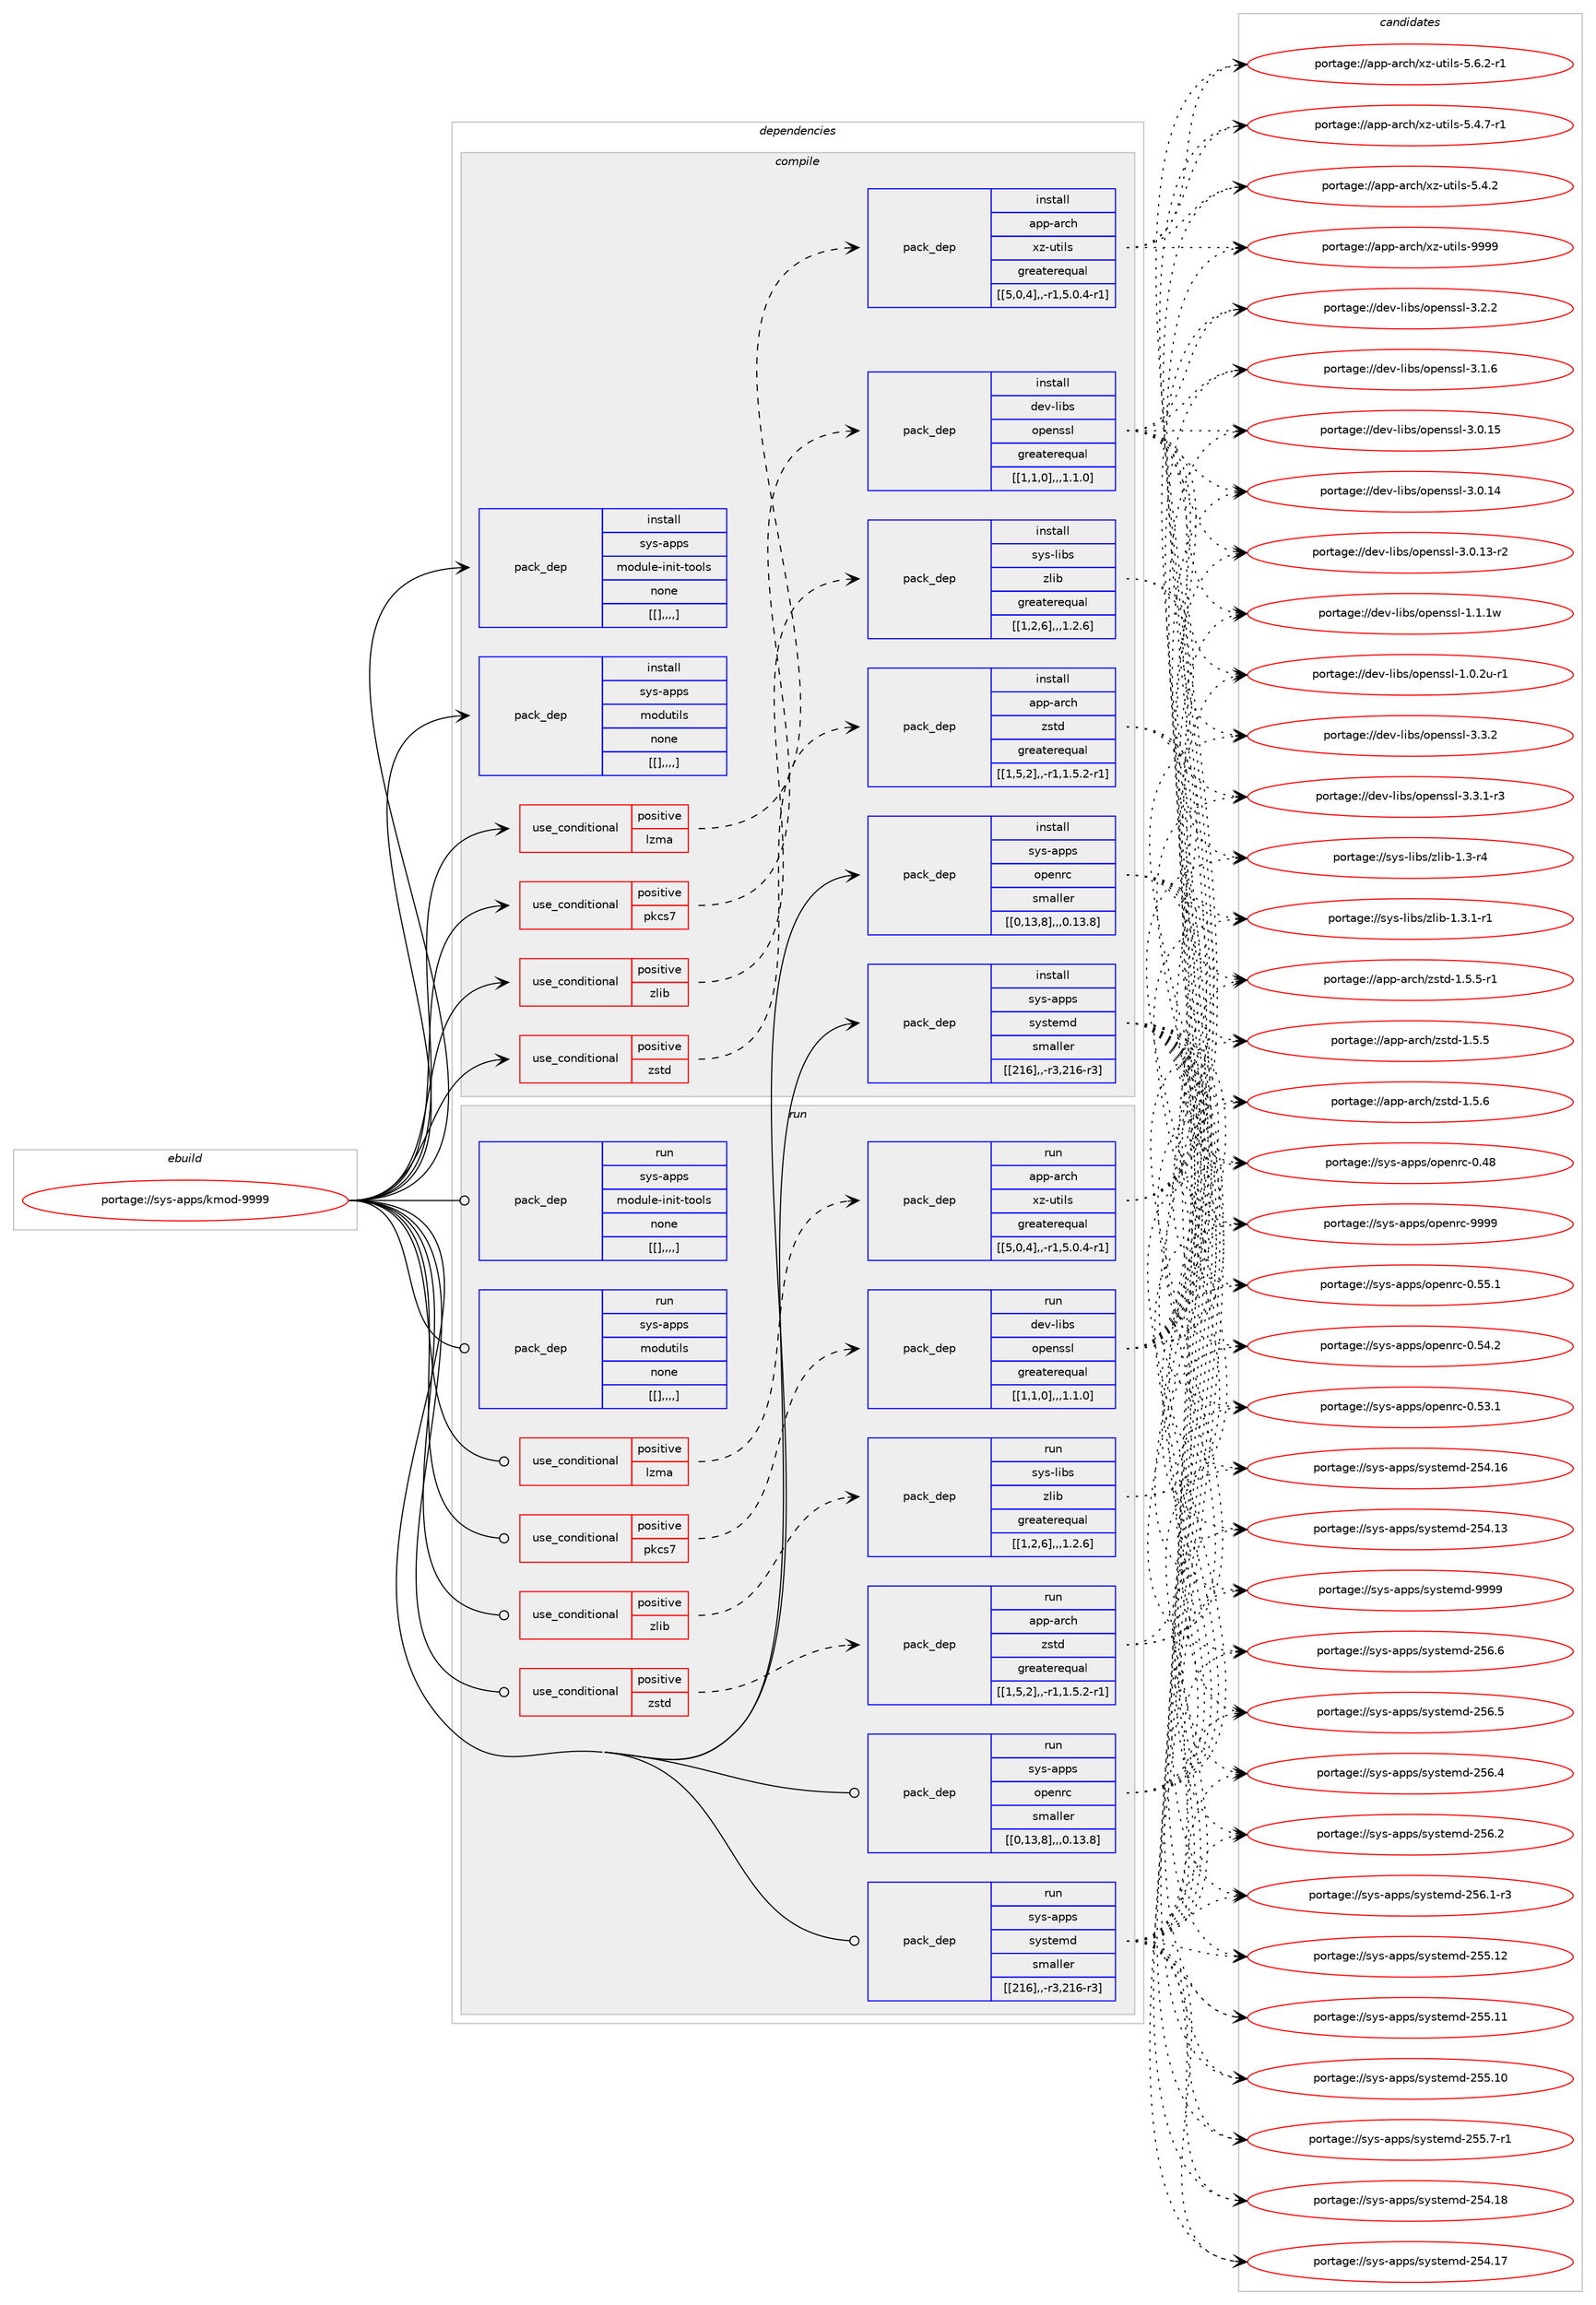 digraph prolog {

# *************
# Graph options
# *************

newrank=true;
concentrate=true;
compound=true;
graph [rankdir=LR,fontname=Helvetica,fontsize=10,ranksep=1.5];#, ranksep=2.5, nodesep=0.2];
edge  [arrowhead=vee];
node  [fontname=Helvetica,fontsize=10];

# **********
# The ebuild
# **********

subgraph cluster_leftcol {
color=gray;
label=<<i>ebuild</i>>;
id [label="portage://sys-apps/kmod-9999", color=red, width=4, href="../sys-apps/kmod-9999.svg"];
}

# ****************
# The dependencies
# ****************

subgraph cluster_midcol {
color=gray;
label=<<i>dependencies</i>>;
subgraph cluster_compile {
fillcolor="#eeeeee";
style=filled;
label=<<i>compile</i>>;
subgraph cond6735 {
dependency17805 [label=<<TABLE BORDER="0" CELLBORDER="1" CELLSPACING="0" CELLPADDING="4"><TR><TD ROWSPAN="3" CELLPADDING="10">use_conditional</TD></TR><TR><TD>positive</TD></TR><TR><TD>lzma</TD></TR></TABLE>>, shape=none, color=red];
subgraph pack11019 {
dependency17806 [label=<<TABLE BORDER="0" CELLBORDER="1" CELLSPACING="0" CELLPADDING="4" WIDTH="220"><TR><TD ROWSPAN="6" CELLPADDING="30">pack_dep</TD></TR><TR><TD WIDTH="110">install</TD></TR><TR><TD>app-arch</TD></TR><TR><TD>xz-utils</TD></TR><TR><TD>greaterequal</TD></TR><TR><TD>[[5,0,4],,-r1,5.0.4-r1]</TD></TR></TABLE>>, shape=none, color=blue];
}
dependency17805:e -> dependency17806:w [weight=20,style="dashed",arrowhead="vee"];
}
id:e -> dependency17805:w [weight=20,style="solid",arrowhead="vee"];
subgraph cond6736 {
dependency17807 [label=<<TABLE BORDER="0" CELLBORDER="1" CELLSPACING="0" CELLPADDING="4"><TR><TD ROWSPAN="3" CELLPADDING="10">use_conditional</TD></TR><TR><TD>positive</TD></TR><TR><TD>pkcs7</TD></TR></TABLE>>, shape=none, color=red];
subgraph pack11020 {
dependency17808 [label=<<TABLE BORDER="0" CELLBORDER="1" CELLSPACING="0" CELLPADDING="4" WIDTH="220"><TR><TD ROWSPAN="6" CELLPADDING="30">pack_dep</TD></TR><TR><TD WIDTH="110">install</TD></TR><TR><TD>dev-libs</TD></TR><TR><TD>openssl</TD></TR><TR><TD>greaterequal</TD></TR><TR><TD>[[1,1,0],,,1.1.0]</TD></TR></TABLE>>, shape=none, color=blue];
}
dependency17807:e -> dependency17808:w [weight=20,style="dashed",arrowhead="vee"];
}
id:e -> dependency17807:w [weight=20,style="solid",arrowhead="vee"];
subgraph cond6737 {
dependency17809 [label=<<TABLE BORDER="0" CELLBORDER="1" CELLSPACING="0" CELLPADDING="4"><TR><TD ROWSPAN="3" CELLPADDING="10">use_conditional</TD></TR><TR><TD>positive</TD></TR><TR><TD>zlib</TD></TR></TABLE>>, shape=none, color=red];
subgraph pack11021 {
dependency17810 [label=<<TABLE BORDER="0" CELLBORDER="1" CELLSPACING="0" CELLPADDING="4" WIDTH="220"><TR><TD ROWSPAN="6" CELLPADDING="30">pack_dep</TD></TR><TR><TD WIDTH="110">install</TD></TR><TR><TD>sys-libs</TD></TR><TR><TD>zlib</TD></TR><TR><TD>greaterequal</TD></TR><TR><TD>[[1,2,6],,,1.2.6]</TD></TR></TABLE>>, shape=none, color=blue];
}
dependency17809:e -> dependency17810:w [weight=20,style="dashed",arrowhead="vee"];
}
id:e -> dependency17809:w [weight=20,style="solid",arrowhead="vee"];
subgraph cond6738 {
dependency17811 [label=<<TABLE BORDER="0" CELLBORDER="1" CELLSPACING="0" CELLPADDING="4"><TR><TD ROWSPAN="3" CELLPADDING="10">use_conditional</TD></TR><TR><TD>positive</TD></TR><TR><TD>zstd</TD></TR></TABLE>>, shape=none, color=red];
subgraph pack11022 {
dependency17812 [label=<<TABLE BORDER="0" CELLBORDER="1" CELLSPACING="0" CELLPADDING="4" WIDTH="220"><TR><TD ROWSPAN="6" CELLPADDING="30">pack_dep</TD></TR><TR><TD WIDTH="110">install</TD></TR><TR><TD>app-arch</TD></TR><TR><TD>zstd</TD></TR><TR><TD>greaterequal</TD></TR><TR><TD>[[1,5,2],,-r1,1.5.2-r1]</TD></TR></TABLE>>, shape=none, color=blue];
}
dependency17811:e -> dependency17812:w [weight=20,style="dashed",arrowhead="vee"];
}
id:e -> dependency17811:w [weight=20,style="solid",arrowhead="vee"];
subgraph pack11023 {
dependency17813 [label=<<TABLE BORDER="0" CELLBORDER="1" CELLSPACING="0" CELLPADDING="4" WIDTH="220"><TR><TD ROWSPAN="6" CELLPADDING="30">pack_dep</TD></TR><TR><TD WIDTH="110">install</TD></TR><TR><TD>sys-apps</TD></TR><TR><TD>module-init-tools</TD></TR><TR><TD>none</TD></TR><TR><TD>[[],,,,]</TD></TR></TABLE>>, shape=none, color=blue];
}
id:e -> dependency17813:w [weight=20,style="solid",arrowhead="vee"];
subgraph pack11024 {
dependency17814 [label=<<TABLE BORDER="0" CELLBORDER="1" CELLSPACING="0" CELLPADDING="4" WIDTH="220"><TR><TD ROWSPAN="6" CELLPADDING="30">pack_dep</TD></TR><TR><TD WIDTH="110">install</TD></TR><TR><TD>sys-apps</TD></TR><TR><TD>modutils</TD></TR><TR><TD>none</TD></TR><TR><TD>[[],,,,]</TD></TR></TABLE>>, shape=none, color=blue];
}
id:e -> dependency17814:w [weight=20,style="solid",arrowhead="vee"];
subgraph pack11025 {
dependency17815 [label=<<TABLE BORDER="0" CELLBORDER="1" CELLSPACING="0" CELLPADDING="4" WIDTH="220"><TR><TD ROWSPAN="6" CELLPADDING="30">pack_dep</TD></TR><TR><TD WIDTH="110">install</TD></TR><TR><TD>sys-apps</TD></TR><TR><TD>openrc</TD></TR><TR><TD>smaller</TD></TR><TR><TD>[[0,13,8],,,0.13.8]</TD></TR></TABLE>>, shape=none, color=blue];
}
id:e -> dependency17815:w [weight=20,style="solid",arrowhead="vee"];
subgraph pack11026 {
dependency17816 [label=<<TABLE BORDER="0" CELLBORDER="1" CELLSPACING="0" CELLPADDING="4" WIDTH="220"><TR><TD ROWSPAN="6" CELLPADDING="30">pack_dep</TD></TR><TR><TD WIDTH="110">install</TD></TR><TR><TD>sys-apps</TD></TR><TR><TD>systemd</TD></TR><TR><TD>smaller</TD></TR><TR><TD>[[216],,-r3,216-r3]</TD></TR></TABLE>>, shape=none, color=blue];
}
id:e -> dependency17816:w [weight=20,style="solid",arrowhead="vee"];
}
subgraph cluster_compileandrun {
fillcolor="#eeeeee";
style=filled;
label=<<i>compile and run</i>>;
}
subgraph cluster_run {
fillcolor="#eeeeee";
style=filled;
label=<<i>run</i>>;
subgraph cond6739 {
dependency17817 [label=<<TABLE BORDER="0" CELLBORDER="1" CELLSPACING="0" CELLPADDING="4"><TR><TD ROWSPAN="3" CELLPADDING="10">use_conditional</TD></TR><TR><TD>positive</TD></TR><TR><TD>lzma</TD></TR></TABLE>>, shape=none, color=red];
subgraph pack11027 {
dependency17818 [label=<<TABLE BORDER="0" CELLBORDER="1" CELLSPACING="0" CELLPADDING="4" WIDTH="220"><TR><TD ROWSPAN="6" CELLPADDING="30">pack_dep</TD></TR><TR><TD WIDTH="110">run</TD></TR><TR><TD>app-arch</TD></TR><TR><TD>xz-utils</TD></TR><TR><TD>greaterequal</TD></TR><TR><TD>[[5,0,4],,-r1,5.0.4-r1]</TD></TR></TABLE>>, shape=none, color=blue];
}
dependency17817:e -> dependency17818:w [weight=20,style="dashed",arrowhead="vee"];
}
id:e -> dependency17817:w [weight=20,style="solid",arrowhead="odot"];
subgraph cond6740 {
dependency17819 [label=<<TABLE BORDER="0" CELLBORDER="1" CELLSPACING="0" CELLPADDING="4"><TR><TD ROWSPAN="3" CELLPADDING="10">use_conditional</TD></TR><TR><TD>positive</TD></TR><TR><TD>pkcs7</TD></TR></TABLE>>, shape=none, color=red];
subgraph pack11028 {
dependency17820 [label=<<TABLE BORDER="0" CELLBORDER="1" CELLSPACING="0" CELLPADDING="4" WIDTH="220"><TR><TD ROWSPAN="6" CELLPADDING="30">pack_dep</TD></TR><TR><TD WIDTH="110">run</TD></TR><TR><TD>dev-libs</TD></TR><TR><TD>openssl</TD></TR><TR><TD>greaterequal</TD></TR><TR><TD>[[1,1,0],,,1.1.0]</TD></TR></TABLE>>, shape=none, color=blue];
}
dependency17819:e -> dependency17820:w [weight=20,style="dashed",arrowhead="vee"];
}
id:e -> dependency17819:w [weight=20,style="solid",arrowhead="odot"];
subgraph cond6741 {
dependency17821 [label=<<TABLE BORDER="0" CELLBORDER="1" CELLSPACING="0" CELLPADDING="4"><TR><TD ROWSPAN="3" CELLPADDING="10">use_conditional</TD></TR><TR><TD>positive</TD></TR><TR><TD>zlib</TD></TR></TABLE>>, shape=none, color=red];
subgraph pack11029 {
dependency17822 [label=<<TABLE BORDER="0" CELLBORDER="1" CELLSPACING="0" CELLPADDING="4" WIDTH="220"><TR><TD ROWSPAN="6" CELLPADDING="30">pack_dep</TD></TR><TR><TD WIDTH="110">run</TD></TR><TR><TD>sys-libs</TD></TR><TR><TD>zlib</TD></TR><TR><TD>greaterequal</TD></TR><TR><TD>[[1,2,6],,,1.2.6]</TD></TR></TABLE>>, shape=none, color=blue];
}
dependency17821:e -> dependency17822:w [weight=20,style="dashed",arrowhead="vee"];
}
id:e -> dependency17821:w [weight=20,style="solid",arrowhead="odot"];
subgraph cond6742 {
dependency17823 [label=<<TABLE BORDER="0" CELLBORDER="1" CELLSPACING="0" CELLPADDING="4"><TR><TD ROWSPAN="3" CELLPADDING="10">use_conditional</TD></TR><TR><TD>positive</TD></TR><TR><TD>zstd</TD></TR></TABLE>>, shape=none, color=red];
subgraph pack11030 {
dependency17824 [label=<<TABLE BORDER="0" CELLBORDER="1" CELLSPACING="0" CELLPADDING="4" WIDTH="220"><TR><TD ROWSPAN="6" CELLPADDING="30">pack_dep</TD></TR><TR><TD WIDTH="110">run</TD></TR><TR><TD>app-arch</TD></TR><TR><TD>zstd</TD></TR><TR><TD>greaterequal</TD></TR><TR><TD>[[1,5,2],,-r1,1.5.2-r1]</TD></TR></TABLE>>, shape=none, color=blue];
}
dependency17823:e -> dependency17824:w [weight=20,style="dashed",arrowhead="vee"];
}
id:e -> dependency17823:w [weight=20,style="solid",arrowhead="odot"];
subgraph pack11031 {
dependency17825 [label=<<TABLE BORDER="0" CELLBORDER="1" CELLSPACING="0" CELLPADDING="4" WIDTH="220"><TR><TD ROWSPAN="6" CELLPADDING="30">pack_dep</TD></TR><TR><TD WIDTH="110">run</TD></TR><TR><TD>sys-apps</TD></TR><TR><TD>module-init-tools</TD></TR><TR><TD>none</TD></TR><TR><TD>[[],,,,]</TD></TR></TABLE>>, shape=none, color=blue];
}
id:e -> dependency17825:w [weight=20,style="solid",arrowhead="odot"];
subgraph pack11032 {
dependency17826 [label=<<TABLE BORDER="0" CELLBORDER="1" CELLSPACING="0" CELLPADDING="4" WIDTH="220"><TR><TD ROWSPAN="6" CELLPADDING="30">pack_dep</TD></TR><TR><TD WIDTH="110">run</TD></TR><TR><TD>sys-apps</TD></TR><TR><TD>modutils</TD></TR><TR><TD>none</TD></TR><TR><TD>[[],,,,]</TD></TR></TABLE>>, shape=none, color=blue];
}
id:e -> dependency17826:w [weight=20,style="solid",arrowhead="odot"];
subgraph pack11033 {
dependency17827 [label=<<TABLE BORDER="0" CELLBORDER="1" CELLSPACING="0" CELLPADDING="4" WIDTH="220"><TR><TD ROWSPAN="6" CELLPADDING="30">pack_dep</TD></TR><TR><TD WIDTH="110">run</TD></TR><TR><TD>sys-apps</TD></TR><TR><TD>openrc</TD></TR><TR><TD>smaller</TD></TR><TR><TD>[[0,13,8],,,0.13.8]</TD></TR></TABLE>>, shape=none, color=blue];
}
id:e -> dependency17827:w [weight=20,style="solid",arrowhead="odot"];
subgraph pack11034 {
dependency17828 [label=<<TABLE BORDER="0" CELLBORDER="1" CELLSPACING="0" CELLPADDING="4" WIDTH="220"><TR><TD ROWSPAN="6" CELLPADDING="30">pack_dep</TD></TR><TR><TD WIDTH="110">run</TD></TR><TR><TD>sys-apps</TD></TR><TR><TD>systemd</TD></TR><TR><TD>smaller</TD></TR><TR><TD>[[216],,-r3,216-r3]</TD></TR></TABLE>>, shape=none, color=blue];
}
id:e -> dependency17828:w [weight=20,style="solid",arrowhead="odot"];
}
}

# **************
# The candidates
# **************

subgraph cluster_choices {
rank=same;
color=gray;
label=<<i>candidates</i>>;

subgraph choice11019 {
color=black;
nodesep=1;
choice9711211245971149910447120122451171161051081154557575757 [label="portage://app-arch/xz-utils-9999", color=red, width=4,href="../app-arch/xz-utils-9999.svg"];
choice9711211245971149910447120122451171161051081154553465446504511449 [label="portage://app-arch/xz-utils-5.6.2-r1", color=red, width=4,href="../app-arch/xz-utils-5.6.2-r1.svg"];
choice9711211245971149910447120122451171161051081154553465246554511449 [label="portage://app-arch/xz-utils-5.4.7-r1", color=red, width=4,href="../app-arch/xz-utils-5.4.7-r1.svg"];
choice971121124597114991044712012245117116105108115455346524650 [label="portage://app-arch/xz-utils-5.4.2", color=red, width=4,href="../app-arch/xz-utils-5.4.2.svg"];
dependency17806:e -> choice9711211245971149910447120122451171161051081154557575757:w [style=dotted,weight="100"];
dependency17806:e -> choice9711211245971149910447120122451171161051081154553465446504511449:w [style=dotted,weight="100"];
dependency17806:e -> choice9711211245971149910447120122451171161051081154553465246554511449:w [style=dotted,weight="100"];
dependency17806:e -> choice971121124597114991044712012245117116105108115455346524650:w [style=dotted,weight="100"];
}
subgraph choice11020 {
color=black;
nodesep=1;
choice100101118451081059811547111112101110115115108455146514650 [label="portage://dev-libs/openssl-3.3.2", color=red, width=4,href="../dev-libs/openssl-3.3.2.svg"];
choice1001011184510810598115471111121011101151151084551465146494511451 [label="portage://dev-libs/openssl-3.3.1-r3", color=red, width=4,href="../dev-libs/openssl-3.3.1-r3.svg"];
choice100101118451081059811547111112101110115115108455146504650 [label="portage://dev-libs/openssl-3.2.2", color=red, width=4,href="../dev-libs/openssl-3.2.2.svg"];
choice100101118451081059811547111112101110115115108455146494654 [label="portage://dev-libs/openssl-3.1.6", color=red, width=4,href="../dev-libs/openssl-3.1.6.svg"];
choice10010111845108105981154711111210111011511510845514648464953 [label="portage://dev-libs/openssl-3.0.15", color=red, width=4,href="../dev-libs/openssl-3.0.15.svg"];
choice10010111845108105981154711111210111011511510845514648464952 [label="portage://dev-libs/openssl-3.0.14", color=red, width=4,href="../dev-libs/openssl-3.0.14.svg"];
choice100101118451081059811547111112101110115115108455146484649514511450 [label="portage://dev-libs/openssl-3.0.13-r2", color=red, width=4,href="../dev-libs/openssl-3.0.13-r2.svg"];
choice100101118451081059811547111112101110115115108454946494649119 [label="portage://dev-libs/openssl-1.1.1w", color=red, width=4,href="../dev-libs/openssl-1.1.1w.svg"];
choice1001011184510810598115471111121011101151151084549464846501174511449 [label="portage://dev-libs/openssl-1.0.2u-r1", color=red, width=4,href="../dev-libs/openssl-1.0.2u-r1.svg"];
dependency17808:e -> choice100101118451081059811547111112101110115115108455146514650:w [style=dotted,weight="100"];
dependency17808:e -> choice1001011184510810598115471111121011101151151084551465146494511451:w [style=dotted,weight="100"];
dependency17808:e -> choice100101118451081059811547111112101110115115108455146504650:w [style=dotted,weight="100"];
dependency17808:e -> choice100101118451081059811547111112101110115115108455146494654:w [style=dotted,weight="100"];
dependency17808:e -> choice10010111845108105981154711111210111011511510845514648464953:w [style=dotted,weight="100"];
dependency17808:e -> choice10010111845108105981154711111210111011511510845514648464952:w [style=dotted,weight="100"];
dependency17808:e -> choice100101118451081059811547111112101110115115108455146484649514511450:w [style=dotted,weight="100"];
dependency17808:e -> choice100101118451081059811547111112101110115115108454946494649119:w [style=dotted,weight="100"];
dependency17808:e -> choice1001011184510810598115471111121011101151151084549464846501174511449:w [style=dotted,weight="100"];
}
subgraph choice11021 {
color=black;
nodesep=1;
choice115121115451081059811547122108105984549465146494511449 [label="portage://sys-libs/zlib-1.3.1-r1", color=red, width=4,href="../sys-libs/zlib-1.3.1-r1.svg"];
choice11512111545108105981154712210810598454946514511452 [label="portage://sys-libs/zlib-1.3-r4", color=red, width=4,href="../sys-libs/zlib-1.3-r4.svg"];
dependency17810:e -> choice115121115451081059811547122108105984549465146494511449:w [style=dotted,weight="100"];
dependency17810:e -> choice11512111545108105981154712210810598454946514511452:w [style=dotted,weight="100"];
}
subgraph choice11022 {
color=black;
nodesep=1;
choice9711211245971149910447122115116100454946534654 [label="portage://app-arch/zstd-1.5.6", color=red, width=4,href="../app-arch/zstd-1.5.6.svg"];
choice97112112459711499104471221151161004549465346534511449 [label="portage://app-arch/zstd-1.5.5-r1", color=red, width=4,href="../app-arch/zstd-1.5.5-r1.svg"];
choice9711211245971149910447122115116100454946534653 [label="portage://app-arch/zstd-1.5.5", color=red, width=4,href="../app-arch/zstd-1.5.5.svg"];
dependency17812:e -> choice9711211245971149910447122115116100454946534654:w [style=dotted,weight="100"];
dependency17812:e -> choice97112112459711499104471221151161004549465346534511449:w [style=dotted,weight="100"];
dependency17812:e -> choice9711211245971149910447122115116100454946534653:w [style=dotted,weight="100"];
}
subgraph choice11023 {
color=black;
nodesep=1;
}
subgraph choice11024 {
color=black;
nodesep=1;
}
subgraph choice11025 {
color=black;
nodesep=1;
choice115121115459711211211547111112101110114994557575757 [label="portage://sys-apps/openrc-9999", color=red, width=4,href="../sys-apps/openrc-9999.svg"];
choice1151211154597112112115471111121011101149945484653534649 [label="portage://sys-apps/openrc-0.55.1", color=red, width=4,href="../sys-apps/openrc-0.55.1.svg"];
choice1151211154597112112115471111121011101149945484653524650 [label="portage://sys-apps/openrc-0.54.2", color=red, width=4,href="../sys-apps/openrc-0.54.2.svg"];
choice1151211154597112112115471111121011101149945484653514649 [label="portage://sys-apps/openrc-0.53.1", color=red, width=4,href="../sys-apps/openrc-0.53.1.svg"];
choice115121115459711211211547111112101110114994548465256 [label="portage://sys-apps/openrc-0.48", color=red, width=4,href="../sys-apps/openrc-0.48.svg"];
dependency17815:e -> choice115121115459711211211547111112101110114994557575757:w [style=dotted,weight="100"];
dependency17815:e -> choice1151211154597112112115471111121011101149945484653534649:w [style=dotted,weight="100"];
dependency17815:e -> choice1151211154597112112115471111121011101149945484653524650:w [style=dotted,weight="100"];
dependency17815:e -> choice1151211154597112112115471111121011101149945484653514649:w [style=dotted,weight="100"];
dependency17815:e -> choice115121115459711211211547111112101110114994548465256:w [style=dotted,weight="100"];
}
subgraph choice11026 {
color=black;
nodesep=1;
choice1151211154597112112115471151211151161011091004557575757 [label="portage://sys-apps/systemd-9999", color=red, width=4,href="../sys-apps/systemd-9999.svg"];
choice115121115459711211211547115121115116101109100455053544654 [label="portage://sys-apps/systemd-256.6", color=red, width=4,href="../sys-apps/systemd-256.6.svg"];
choice115121115459711211211547115121115116101109100455053544653 [label="portage://sys-apps/systemd-256.5", color=red, width=4,href="../sys-apps/systemd-256.5.svg"];
choice115121115459711211211547115121115116101109100455053544652 [label="portage://sys-apps/systemd-256.4", color=red, width=4,href="../sys-apps/systemd-256.4.svg"];
choice115121115459711211211547115121115116101109100455053544650 [label="portage://sys-apps/systemd-256.2", color=red, width=4,href="../sys-apps/systemd-256.2.svg"];
choice1151211154597112112115471151211151161011091004550535446494511451 [label="portage://sys-apps/systemd-256.1-r3", color=red, width=4,href="../sys-apps/systemd-256.1-r3.svg"];
choice11512111545971121121154711512111511610110910045505353464950 [label="portage://sys-apps/systemd-255.12", color=red, width=4,href="../sys-apps/systemd-255.12.svg"];
choice11512111545971121121154711512111511610110910045505353464949 [label="portage://sys-apps/systemd-255.11", color=red, width=4,href="../sys-apps/systemd-255.11.svg"];
choice11512111545971121121154711512111511610110910045505353464948 [label="portage://sys-apps/systemd-255.10", color=red, width=4,href="../sys-apps/systemd-255.10.svg"];
choice1151211154597112112115471151211151161011091004550535346554511449 [label="portage://sys-apps/systemd-255.7-r1", color=red, width=4,href="../sys-apps/systemd-255.7-r1.svg"];
choice11512111545971121121154711512111511610110910045505352464956 [label="portage://sys-apps/systemd-254.18", color=red, width=4,href="../sys-apps/systemd-254.18.svg"];
choice11512111545971121121154711512111511610110910045505352464955 [label="portage://sys-apps/systemd-254.17", color=red, width=4,href="../sys-apps/systemd-254.17.svg"];
choice11512111545971121121154711512111511610110910045505352464954 [label="portage://sys-apps/systemd-254.16", color=red, width=4,href="../sys-apps/systemd-254.16.svg"];
choice11512111545971121121154711512111511610110910045505352464951 [label="portage://sys-apps/systemd-254.13", color=red, width=4,href="../sys-apps/systemd-254.13.svg"];
dependency17816:e -> choice1151211154597112112115471151211151161011091004557575757:w [style=dotted,weight="100"];
dependency17816:e -> choice115121115459711211211547115121115116101109100455053544654:w [style=dotted,weight="100"];
dependency17816:e -> choice115121115459711211211547115121115116101109100455053544653:w [style=dotted,weight="100"];
dependency17816:e -> choice115121115459711211211547115121115116101109100455053544652:w [style=dotted,weight="100"];
dependency17816:e -> choice115121115459711211211547115121115116101109100455053544650:w [style=dotted,weight="100"];
dependency17816:e -> choice1151211154597112112115471151211151161011091004550535446494511451:w [style=dotted,weight="100"];
dependency17816:e -> choice11512111545971121121154711512111511610110910045505353464950:w [style=dotted,weight="100"];
dependency17816:e -> choice11512111545971121121154711512111511610110910045505353464949:w [style=dotted,weight="100"];
dependency17816:e -> choice11512111545971121121154711512111511610110910045505353464948:w [style=dotted,weight="100"];
dependency17816:e -> choice1151211154597112112115471151211151161011091004550535346554511449:w [style=dotted,weight="100"];
dependency17816:e -> choice11512111545971121121154711512111511610110910045505352464956:w [style=dotted,weight="100"];
dependency17816:e -> choice11512111545971121121154711512111511610110910045505352464955:w [style=dotted,weight="100"];
dependency17816:e -> choice11512111545971121121154711512111511610110910045505352464954:w [style=dotted,weight="100"];
dependency17816:e -> choice11512111545971121121154711512111511610110910045505352464951:w [style=dotted,weight="100"];
}
subgraph choice11027 {
color=black;
nodesep=1;
choice9711211245971149910447120122451171161051081154557575757 [label="portage://app-arch/xz-utils-9999", color=red, width=4,href="../app-arch/xz-utils-9999.svg"];
choice9711211245971149910447120122451171161051081154553465446504511449 [label="portage://app-arch/xz-utils-5.6.2-r1", color=red, width=4,href="../app-arch/xz-utils-5.6.2-r1.svg"];
choice9711211245971149910447120122451171161051081154553465246554511449 [label="portage://app-arch/xz-utils-5.4.7-r1", color=red, width=4,href="../app-arch/xz-utils-5.4.7-r1.svg"];
choice971121124597114991044712012245117116105108115455346524650 [label="portage://app-arch/xz-utils-5.4.2", color=red, width=4,href="../app-arch/xz-utils-5.4.2.svg"];
dependency17818:e -> choice9711211245971149910447120122451171161051081154557575757:w [style=dotted,weight="100"];
dependency17818:e -> choice9711211245971149910447120122451171161051081154553465446504511449:w [style=dotted,weight="100"];
dependency17818:e -> choice9711211245971149910447120122451171161051081154553465246554511449:w [style=dotted,weight="100"];
dependency17818:e -> choice971121124597114991044712012245117116105108115455346524650:w [style=dotted,weight="100"];
}
subgraph choice11028 {
color=black;
nodesep=1;
choice100101118451081059811547111112101110115115108455146514650 [label="portage://dev-libs/openssl-3.3.2", color=red, width=4,href="../dev-libs/openssl-3.3.2.svg"];
choice1001011184510810598115471111121011101151151084551465146494511451 [label="portage://dev-libs/openssl-3.3.1-r3", color=red, width=4,href="../dev-libs/openssl-3.3.1-r3.svg"];
choice100101118451081059811547111112101110115115108455146504650 [label="portage://dev-libs/openssl-3.2.2", color=red, width=4,href="../dev-libs/openssl-3.2.2.svg"];
choice100101118451081059811547111112101110115115108455146494654 [label="portage://dev-libs/openssl-3.1.6", color=red, width=4,href="../dev-libs/openssl-3.1.6.svg"];
choice10010111845108105981154711111210111011511510845514648464953 [label="portage://dev-libs/openssl-3.0.15", color=red, width=4,href="../dev-libs/openssl-3.0.15.svg"];
choice10010111845108105981154711111210111011511510845514648464952 [label="portage://dev-libs/openssl-3.0.14", color=red, width=4,href="../dev-libs/openssl-3.0.14.svg"];
choice100101118451081059811547111112101110115115108455146484649514511450 [label="portage://dev-libs/openssl-3.0.13-r2", color=red, width=4,href="../dev-libs/openssl-3.0.13-r2.svg"];
choice100101118451081059811547111112101110115115108454946494649119 [label="portage://dev-libs/openssl-1.1.1w", color=red, width=4,href="../dev-libs/openssl-1.1.1w.svg"];
choice1001011184510810598115471111121011101151151084549464846501174511449 [label="portage://dev-libs/openssl-1.0.2u-r1", color=red, width=4,href="../dev-libs/openssl-1.0.2u-r1.svg"];
dependency17820:e -> choice100101118451081059811547111112101110115115108455146514650:w [style=dotted,weight="100"];
dependency17820:e -> choice1001011184510810598115471111121011101151151084551465146494511451:w [style=dotted,weight="100"];
dependency17820:e -> choice100101118451081059811547111112101110115115108455146504650:w [style=dotted,weight="100"];
dependency17820:e -> choice100101118451081059811547111112101110115115108455146494654:w [style=dotted,weight="100"];
dependency17820:e -> choice10010111845108105981154711111210111011511510845514648464953:w [style=dotted,weight="100"];
dependency17820:e -> choice10010111845108105981154711111210111011511510845514648464952:w [style=dotted,weight="100"];
dependency17820:e -> choice100101118451081059811547111112101110115115108455146484649514511450:w [style=dotted,weight="100"];
dependency17820:e -> choice100101118451081059811547111112101110115115108454946494649119:w [style=dotted,weight="100"];
dependency17820:e -> choice1001011184510810598115471111121011101151151084549464846501174511449:w [style=dotted,weight="100"];
}
subgraph choice11029 {
color=black;
nodesep=1;
choice115121115451081059811547122108105984549465146494511449 [label="portage://sys-libs/zlib-1.3.1-r1", color=red, width=4,href="../sys-libs/zlib-1.3.1-r1.svg"];
choice11512111545108105981154712210810598454946514511452 [label="portage://sys-libs/zlib-1.3-r4", color=red, width=4,href="../sys-libs/zlib-1.3-r4.svg"];
dependency17822:e -> choice115121115451081059811547122108105984549465146494511449:w [style=dotted,weight="100"];
dependency17822:e -> choice11512111545108105981154712210810598454946514511452:w [style=dotted,weight="100"];
}
subgraph choice11030 {
color=black;
nodesep=1;
choice9711211245971149910447122115116100454946534654 [label="portage://app-arch/zstd-1.5.6", color=red, width=4,href="../app-arch/zstd-1.5.6.svg"];
choice97112112459711499104471221151161004549465346534511449 [label="portage://app-arch/zstd-1.5.5-r1", color=red, width=4,href="../app-arch/zstd-1.5.5-r1.svg"];
choice9711211245971149910447122115116100454946534653 [label="portage://app-arch/zstd-1.5.5", color=red, width=4,href="../app-arch/zstd-1.5.5.svg"];
dependency17824:e -> choice9711211245971149910447122115116100454946534654:w [style=dotted,weight="100"];
dependency17824:e -> choice97112112459711499104471221151161004549465346534511449:w [style=dotted,weight="100"];
dependency17824:e -> choice9711211245971149910447122115116100454946534653:w [style=dotted,weight="100"];
}
subgraph choice11031 {
color=black;
nodesep=1;
}
subgraph choice11032 {
color=black;
nodesep=1;
}
subgraph choice11033 {
color=black;
nodesep=1;
choice115121115459711211211547111112101110114994557575757 [label="portage://sys-apps/openrc-9999", color=red, width=4,href="../sys-apps/openrc-9999.svg"];
choice1151211154597112112115471111121011101149945484653534649 [label="portage://sys-apps/openrc-0.55.1", color=red, width=4,href="../sys-apps/openrc-0.55.1.svg"];
choice1151211154597112112115471111121011101149945484653524650 [label="portage://sys-apps/openrc-0.54.2", color=red, width=4,href="../sys-apps/openrc-0.54.2.svg"];
choice1151211154597112112115471111121011101149945484653514649 [label="portage://sys-apps/openrc-0.53.1", color=red, width=4,href="../sys-apps/openrc-0.53.1.svg"];
choice115121115459711211211547111112101110114994548465256 [label="portage://sys-apps/openrc-0.48", color=red, width=4,href="../sys-apps/openrc-0.48.svg"];
dependency17827:e -> choice115121115459711211211547111112101110114994557575757:w [style=dotted,weight="100"];
dependency17827:e -> choice1151211154597112112115471111121011101149945484653534649:w [style=dotted,weight="100"];
dependency17827:e -> choice1151211154597112112115471111121011101149945484653524650:w [style=dotted,weight="100"];
dependency17827:e -> choice1151211154597112112115471111121011101149945484653514649:w [style=dotted,weight="100"];
dependency17827:e -> choice115121115459711211211547111112101110114994548465256:w [style=dotted,weight="100"];
}
subgraph choice11034 {
color=black;
nodesep=1;
choice1151211154597112112115471151211151161011091004557575757 [label="portage://sys-apps/systemd-9999", color=red, width=4,href="../sys-apps/systemd-9999.svg"];
choice115121115459711211211547115121115116101109100455053544654 [label="portage://sys-apps/systemd-256.6", color=red, width=4,href="../sys-apps/systemd-256.6.svg"];
choice115121115459711211211547115121115116101109100455053544653 [label="portage://sys-apps/systemd-256.5", color=red, width=4,href="../sys-apps/systemd-256.5.svg"];
choice115121115459711211211547115121115116101109100455053544652 [label="portage://sys-apps/systemd-256.4", color=red, width=4,href="../sys-apps/systemd-256.4.svg"];
choice115121115459711211211547115121115116101109100455053544650 [label="portage://sys-apps/systemd-256.2", color=red, width=4,href="../sys-apps/systemd-256.2.svg"];
choice1151211154597112112115471151211151161011091004550535446494511451 [label="portage://sys-apps/systemd-256.1-r3", color=red, width=4,href="../sys-apps/systemd-256.1-r3.svg"];
choice11512111545971121121154711512111511610110910045505353464950 [label="portage://sys-apps/systemd-255.12", color=red, width=4,href="../sys-apps/systemd-255.12.svg"];
choice11512111545971121121154711512111511610110910045505353464949 [label="portage://sys-apps/systemd-255.11", color=red, width=4,href="../sys-apps/systemd-255.11.svg"];
choice11512111545971121121154711512111511610110910045505353464948 [label="portage://sys-apps/systemd-255.10", color=red, width=4,href="../sys-apps/systemd-255.10.svg"];
choice1151211154597112112115471151211151161011091004550535346554511449 [label="portage://sys-apps/systemd-255.7-r1", color=red, width=4,href="../sys-apps/systemd-255.7-r1.svg"];
choice11512111545971121121154711512111511610110910045505352464956 [label="portage://sys-apps/systemd-254.18", color=red, width=4,href="../sys-apps/systemd-254.18.svg"];
choice11512111545971121121154711512111511610110910045505352464955 [label="portage://sys-apps/systemd-254.17", color=red, width=4,href="../sys-apps/systemd-254.17.svg"];
choice11512111545971121121154711512111511610110910045505352464954 [label="portage://sys-apps/systemd-254.16", color=red, width=4,href="../sys-apps/systemd-254.16.svg"];
choice11512111545971121121154711512111511610110910045505352464951 [label="portage://sys-apps/systemd-254.13", color=red, width=4,href="../sys-apps/systemd-254.13.svg"];
dependency17828:e -> choice1151211154597112112115471151211151161011091004557575757:w [style=dotted,weight="100"];
dependency17828:e -> choice115121115459711211211547115121115116101109100455053544654:w [style=dotted,weight="100"];
dependency17828:e -> choice115121115459711211211547115121115116101109100455053544653:w [style=dotted,weight="100"];
dependency17828:e -> choice115121115459711211211547115121115116101109100455053544652:w [style=dotted,weight="100"];
dependency17828:e -> choice115121115459711211211547115121115116101109100455053544650:w [style=dotted,weight="100"];
dependency17828:e -> choice1151211154597112112115471151211151161011091004550535446494511451:w [style=dotted,weight="100"];
dependency17828:e -> choice11512111545971121121154711512111511610110910045505353464950:w [style=dotted,weight="100"];
dependency17828:e -> choice11512111545971121121154711512111511610110910045505353464949:w [style=dotted,weight="100"];
dependency17828:e -> choice11512111545971121121154711512111511610110910045505353464948:w [style=dotted,weight="100"];
dependency17828:e -> choice1151211154597112112115471151211151161011091004550535346554511449:w [style=dotted,weight="100"];
dependency17828:e -> choice11512111545971121121154711512111511610110910045505352464956:w [style=dotted,weight="100"];
dependency17828:e -> choice11512111545971121121154711512111511610110910045505352464955:w [style=dotted,weight="100"];
dependency17828:e -> choice11512111545971121121154711512111511610110910045505352464954:w [style=dotted,weight="100"];
dependency17828:e -> choice11512111545971121121154711512111511610110910045505352464951:w [style=dotted,weight="100"];
}
}

}
